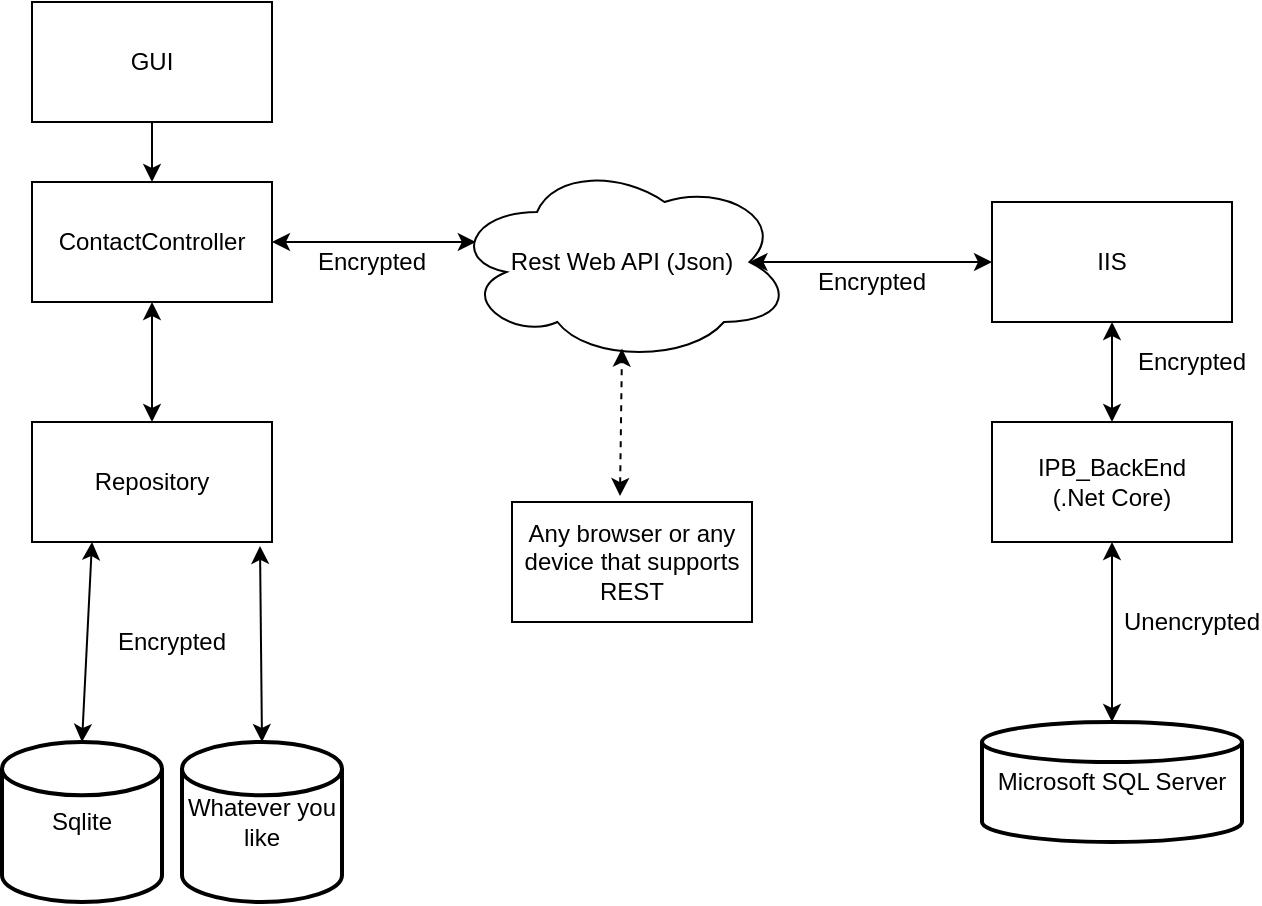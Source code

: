 <mxfile version="13.6.2" type="device"><diagram id="l8um4zskaiK6R_j7y07I" name="Page-1"><mxGraphModel dx="1086" dy="806" grid="1" gridSize="10" guides="1" tooltips="1" connect="1" arrows="1" fold="1" page="1" pageScale="1" pageWidth="850" pageHeight="1100" math="0" shadow="0"><root><mxCell id="0"/><mxCell id="1" parent="0"/><mxCell id="aOHzCAenex0s-XhkoklM-6" style="edgeStyle=orthogonalEdgeStyle;rounded=0;orthogonalLoop=1;jettySize=auto;html=1;exitX=0.5;exitY=1;exitDx=0;exitDy=0;entryX=0.5;entryY=0;entryDx=0;entryDy=0;" edge="1" parent="1" source="aOHzCAenex0s-XhkoklM-1" target="aOHzCAenex0s-XhkoklM-2"><mxGeometry relative="1" as="geometry"/></mxCell><mxCell id="aOHzCAenex0s-XhkoklM-1" value="GUI" style="rounded=0;whiteSpace=wrap;html=1;" vertex="1" parent="1"><mxGeometry x="30" y="10" width="120" height="60" as="geometry"/></mxCell><mxCell id="aOHzCAenex0s-XhkoklM-2" value="ContactController" style="rounded=0;whiteSpace=wrap;html=1;" vertex="1" parent="1"><mxGeometry x="30" y="100" width="120" height="60" as="geometry"/></mxCell><mxCell id="aOHzCAenex0s-XhkoklM-3" value="Repository" style="rounded=0;whiteSpace=wrap;html=1;" vertex="1" parent="1"><mxGeometry x="30" y="220" width="120" height="60" as="geometry"/></mxCell><mxCell id="aOHzCAenex0s-XhkoklM-5" value="" style="endArrow=classic;startArrow=classic;html=1;entryX=0.5;entryY=1;entryDx=0;entryDy=0;exitX=0.5;exitY=0;exitDx=0;exitDy=0;" edge="1" parent="1" source="aOHzCAenex0s-XhkoklM-3" target="aOHzCAenex0s-XhkoklM-2"><mxGeometry width="50" height="50" relative="1" as="geometry"><mxPoint x="220" y="170" as="sourcePoint"/><mxPoint x="230" y="140" as="targetPoint"/></mxGeometry></mxCell><mxCell id="aOHzCAenex0s-XhkoklM-8" value="" style="endArrow=classic;startArrow=classic;html=1;exitX=1;exitY=0.5;exitDx=0;exitDy=0;entryX=0.07;entryY=0.4;entryDx=0;entryDy=0;entryPerimeter=0;" edge="1" parent="1" source="aOHzCAenex0s-XhkoklM-2" target="aOHzCAenex0s-XhkoklM-11"><mxGeometry width="50" height="50" relative="1" as="geometry"><mxPoint x="380" y="290" as="sourcePoint"/><mxPoint x="430" y="240" as="targetPoint"/></mxGeometry></mxCell><mxCell id="aOHzCAenex0s-XhkoklM-9" value="IIS" style="rounded=0;whiteSpace=wrap;html=1;" vertex="1" parent="1"><mxGeometry x="510" y="110" width="120" height="60" as="geometry"/></mxCell><mxCell id="aOHzCAenex0s-XhkoklM-10" value="IPB_BackEnd&lt;br&gt;(.Net Core)" style="rounded=0;whiteSpace=wrap;html=1;" vertex="1" parent="1"><mxGeometry x="510" y="220" width="120" height="60" as="geometry"/></mxCell><mxCell id="aOHzCAenex0s-XhkoklM-11" value="Rest Web API (Json)" style="ellipse;shape=cloud;whiteSpace=wrap;html=1;align=center;" vertex="1" parent="1"><mxGeometry x="240" y="90" width="170" height="100" as="geometry"/></mxCell><mxCell id="aOHzCAenex0s-XhkoklM-12" value="" style="endArrow=classic;startArrow=classic;html=1;exitX=0.875;exitY=0.5;exitDx=0;exitDy=0;exitPerimeter=0;entryX=0;entryY=0.5;entryDx=0;entryDy=0;" edge="1" parent="1" source="aOHzCAenex0s-XhkoklM-11" target="aOHzCAenex0s-XhkoklM-9"><mxGeometry width="50" height="50" relative="1" as="geometry"><mxPoint x="540" y="330" as="sourcePoint"/><mxPoint x="590" y="280" as="targetPoint"/></mxGeometry></mxCell><mxCell id="aOHzCAenex0s-XhkoklM-15" value="Encrypted" style="text;html=1;strokeColor=none;fillColor=none;align=center;verticalAlign=middle;whiteSpace=wrap;rounded=0;" vertex="1" parent="1"><mxGeometry x="180" y="130" width="40" height="20" as="geometry"/></mxCell><mxCell id="aOHzCAenex0s-XhkoklM-16" value="Encrypted" style="text;html=1;strokeColor=none;fillColor=none;align=center;verticalAlign=middle;whiteSpace=wrap;rounded=0;" vertex="1" parent="1"><mxGeometry x="430" y="140" width="40" height="20" as="geometry"/></mxCell><mxCell id="aOHzCAenex0s-XhkoklM-17" value="Sqlite" style="strokeWidth=2;html=1;shape=mxgraph.flowchart.database;whiteSpace=wrap;" vertex="1" parent="1"><mxGeometry x="15" y="380" width="80" height="80" as="geometry"/></mxCell><mxCell id="aOHzCAenex0s-XhkoklM-18" value="" style="endArrow=classic;startArrow=classic;html=1;entryX=0.25;entryY=1;entryDx=0;entryDy=0;exitX=0.5;exitY=0;exitDx=0;exitDy=0;exitPerimeter=0;" edge="1" parent="1" source="aOHzCAenex0s-XhkoklM-17" target="aOHzCAenex0s-XhkoklM-3"><mxGeometry width="50" height="50" relative="1" as="geometry"><mxPoint x="70" y="420" as="sourcePoint"/><mxPoint x="120" y="370" as="targetPoint"/></mxGeometry></mxCell><mxCell id="aOHzCAenex0s-XhkoklM-19" value="Whatever you like" style="strokeWidth=2;html=1;shape=mxgraph.flowchart.database;whiteSpace=wrap;" vertex="1" parent="1"><mxGeometry x="105" y="380" width="80" height="80" as="geometry"/></mxCell><mxCell id="aOHzCAenex0s-XhkoklM-20" value="" style="endArrow=classic;startArrow=classic;html=1;exitX=0.5;exitY=0;exitDx=0;exitDy=0;exitPerimeter=0;entryX=0.95;entryY=1.033;entryDx=0;entryDy=0;entryPerimeter=0;" edge="1" parent="1" source="aOHzCAenex0s-XhkoklM-19" target="aOHzCAenex0s-XhkoklM-3"><mxGeometry width="50" height="50" relative="1" as="geometry"><mxPoint x="180" y="290" as="sourcePoint"/><mxPoint x="230" y="240" as="targetPoint"/></mxGeometry></mxCell><mxCell id="aOHzCAenex0s-XhkoklM-21" value="Microsoft SQL Server" style="strokeWidth=2;html=1;shape=mxgraph.flowchart.database;whiteSpace=wrap;" vertex="1" parent="1"><mxGeometry x="505" y="370" width="130" height="60" as="geometry"/></mxCell><mxCell id="aOHzCAenex0s-XhkoklM-22" value="" style="endArrow=classic;startArrow=classic;html=1;entryX=0.5;entryY=1;entryDx=0;entryDy=0;exitX=0.5;exitY=0;exitDx=0;exitDy=0;" edge="1" parent="1" source="aOHzCAenex0s-XhkoklM-10" target="aOHzCAenex0s-XhkoklM-9"><mxGeometry width="50" height="50" relative="1" as="geometry"><mxPoint x="410" y="260" as="sourcePoint"/><mxPoint x="460" y="210" as="targetPoint"/></mxGeometry></mxCell><mxCell id="aOHzCAenex0s-XhkoklM-23" value="" style="endArrow=classic;startArrow=classic;html=1;entryX=0.5;entryY=0.933;entryDx=0;entryDy=0;entryPerimeter=0;exitX=0.45;exitY=-0.05;exitDx=0;exitDy=0;exitPerimeter=0;dashed=1;" edge="1" parent="1" source="aOHzCAenex0s-XhkoklM-24" target="aOHzCAenex0s-XhkoklM-11"><mxGeometry width="50" height="50" relative="1" as="geometry"><mxPoint x="340" y="240" as="sourcePoint"/><mxPoint x="380" y="270" as="targetPoint"/></mxGeometry></mxCell><mxCell id="aOHzCAenex0s-XhkoklM-24" value="Any browser or any device that supports REST" style="rounded=0;whiteSpace=wrap;html=1;" vertex="1" parent="1"><mxGeometry x="270" y="260" width="120" height="60" as="geometry"/></mxCell><mxCell id="aOHzCAenex0s-XhkoklM-25" value="Encrypted" style="text;html=1;strokeColor=none;fillColor=none;align=center;verticalAlign=middle;whiteSpace=wrap;rounded=0;" vertex="1" parent="1"><mxGeometry x="80" y="320" width="40" height="20" as="geometry"/></mxCell><mxCell id="aOHzCAenex0s-XhkoklM-26" value="" style="endArrow=classic;startArrow=classic;html=1;entryX=0.5;entryY=1;entryDx=0;entryDy=0;" edge="1" parent="1" source="aOHzCAenex0s-XhkoklM-21" target="aOHzCAenex0s-XhkoklM-10"><mxGeometry width="50" height="50" relative="1" as="geometry"><mxPoint x="390" y="430" as="sourcePoint"/><mxPoint x="440" y="380" as="targetPoint"/></mxGeometry></mxCell><mxCell id="aOHzCAenex0s-XhkoklM-27" value="Encrypted" style="text;html=1;strokeColor=none;fillColor=none;align=center;verticalAlign=middle;whiteSpace=wrap;rounded=0;" vertex="1" parent="1"><mxGeometry x="590" y="180" width="40" height="20" as="geometry"/></mxCell><mxCell id="aOHzCAenex0s-XhkoklM-28" value="Unencrypted" style="text;html=1;strokeColor=none;fillColor=none;align=center;verticalAlign=middle;whiteSpace=wrap;rounded=0;" vertex="1" parent="1"><mxGeometry x="590" y="310" width="40" height="20" as="geometry"/></mxCell></root></mxGraphModel></diagram></mxfile>